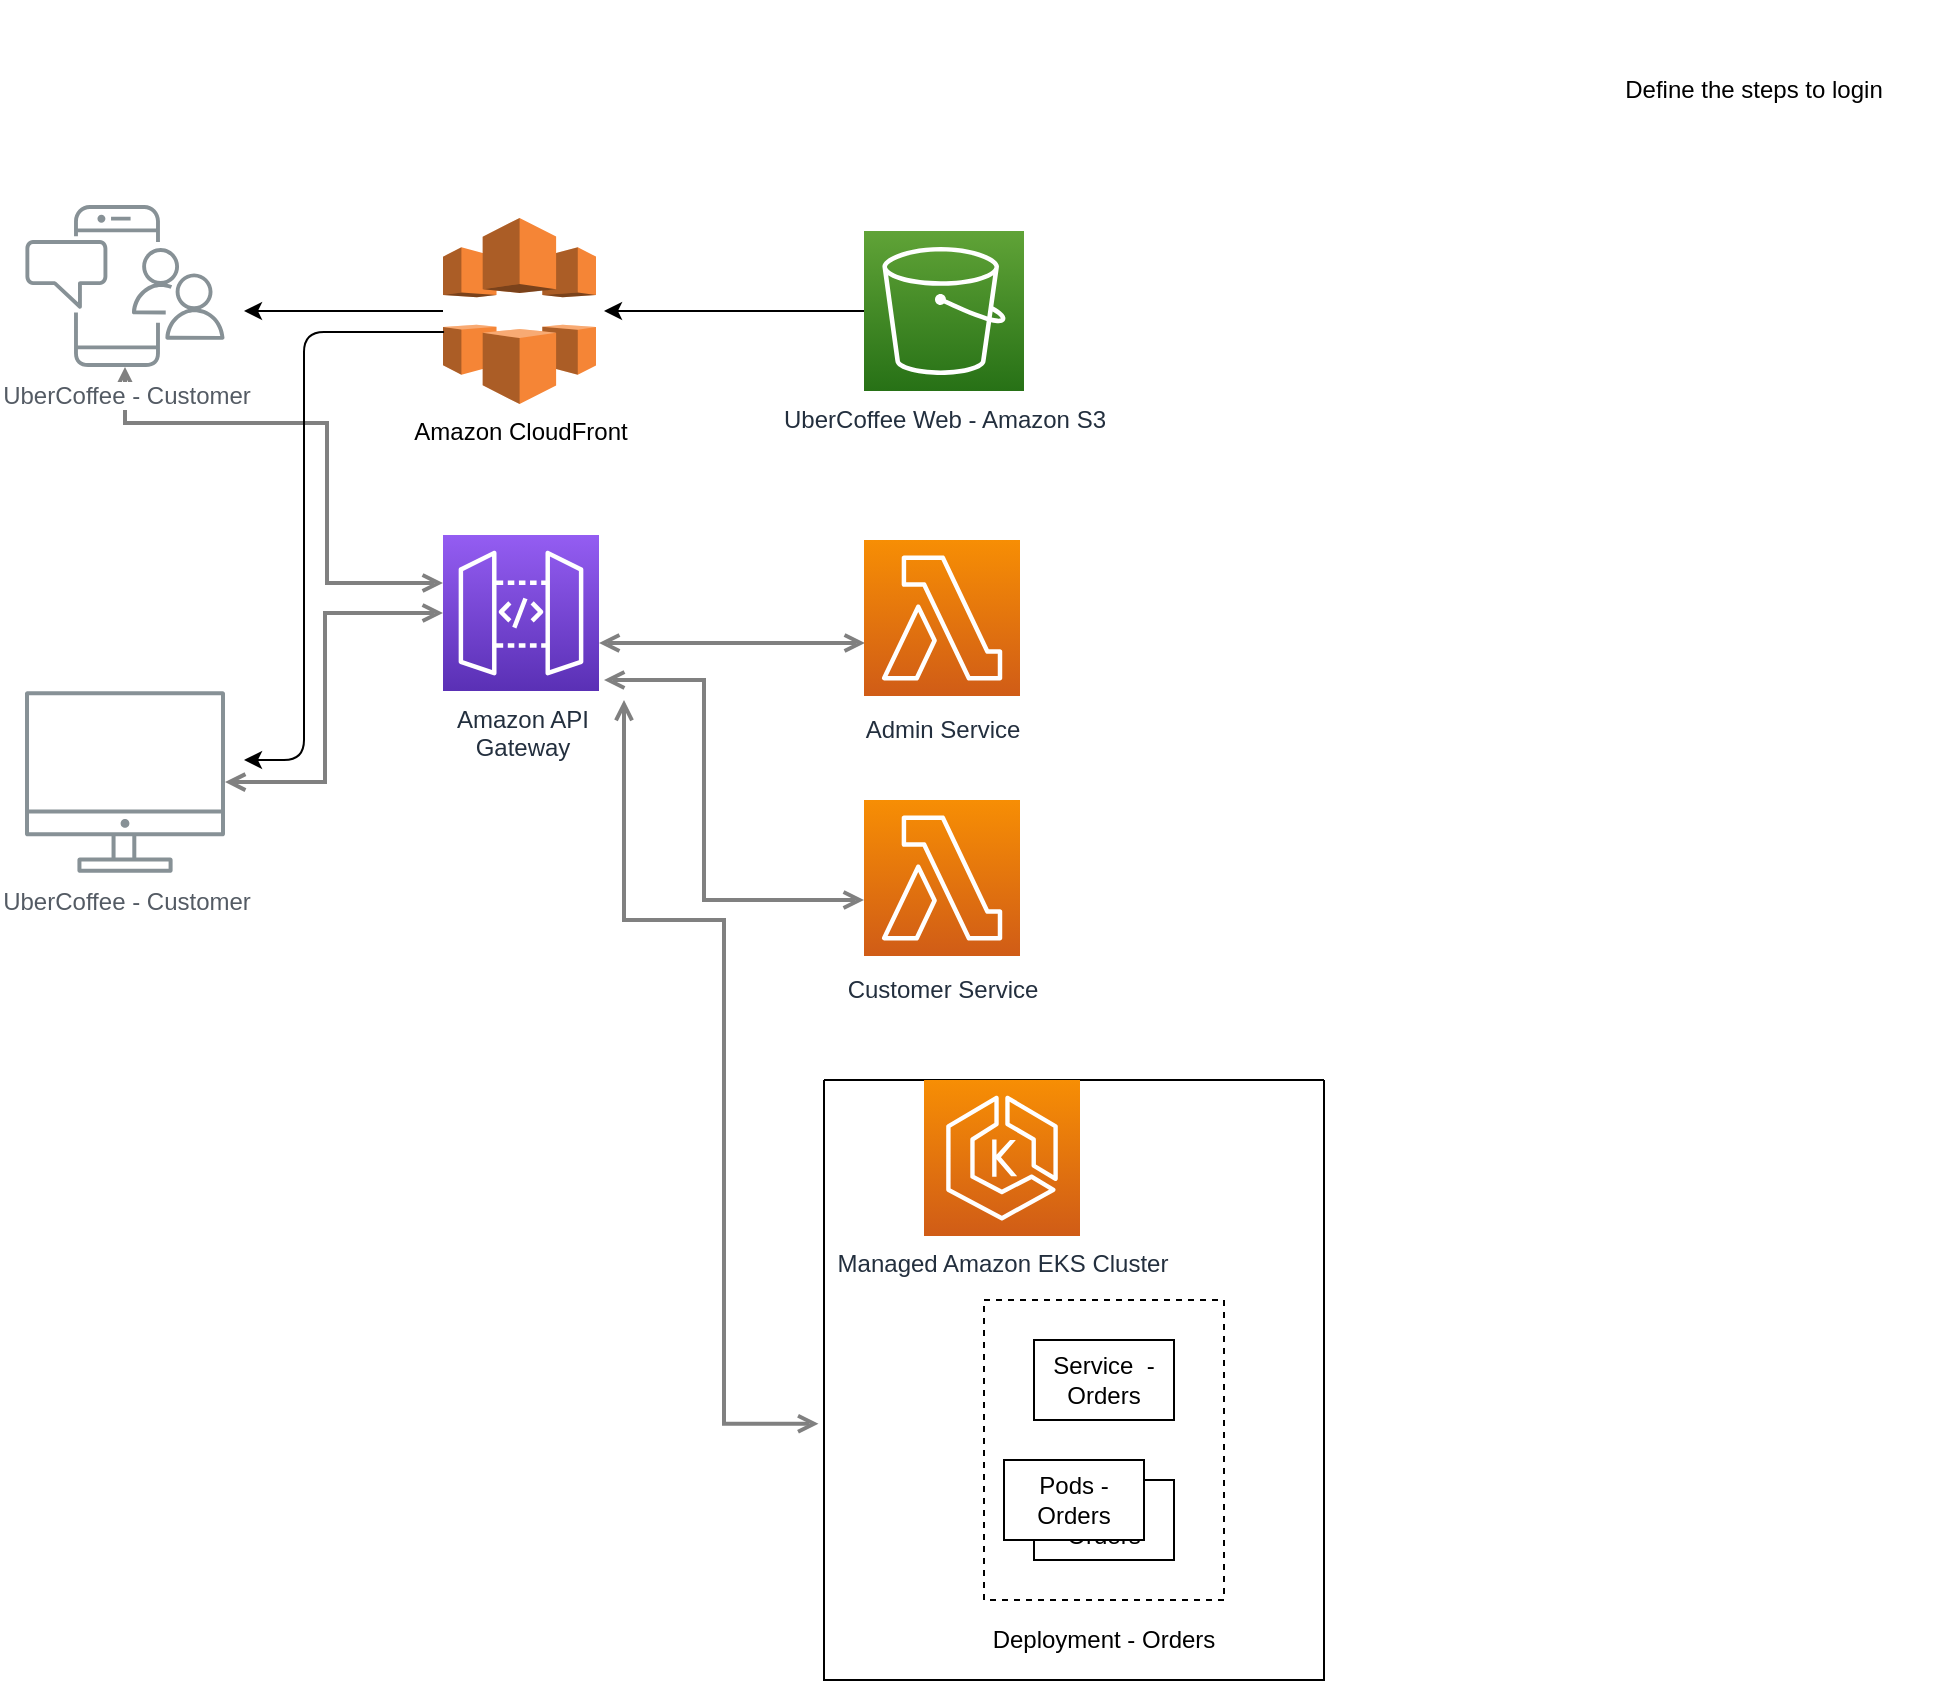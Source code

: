 <mxfile version="14.7.5" type="github">
  <diagram id="Ht1M8jgEwFfnCIfOTk4-" name="Page-1">
    <mxGraphModel dx="782" dy="436" grid="1" gridSize="10" guides="1" tooltips="1" connect="1" arrows="1" fold="1" page="1" pageScale="1" pageWidth="1169" pageHeight="827" math="0" shadow="0">
      <root>
        <mxCell id="0" />
        <mxCell id="1" parent="0" />
        <mxCell id="UEzPUAAOIrF-is8g5C7q-128" style="edgeStyle=orthogonalEdgeStyle;rounded=0;orthogonalLoop=1;jettySize=auto;html=1;startArrow=open;startFill=0;endArrow=open;endFill=0;strokeWidth=2;strokeColor=#808080;" parent="1" source="UEzPUAAOIrF-is8g5C7q-109" target="UEzPUAAOIrF-is8g5C7q-114" edge="1">
          <mxGeometry relative="1" as="geometry">
            <Array as="points">
              <mxPoint x="310.5" y="461.5" />
              <mxPoint x="310.5" y="376.5" />
            </Array>
          </mxGeometry>
        </mxCell>
        <mxCell id="UEzPUAAOIrF-is8g5C7q-127" style="edgeStyle=orthogonalEdgeStyle;rounded=0;orthogonalLoop=1;jettySize=auto;html=1;startArrow=open;startFill=0;endArrow=open;endFill=0;strokeWidth=2;strokeColor=#808080;" parent="1" source="UEzPUAAOIrF-is8g5C7q-110" target="UEzPUAAOIrF-is8g5C7q-114" edge="1">
          <mxGeometry relative="1" as="geometry">
            <Array as="points">
              <mxPoint x="311.5" y="281.5" />
              <mxPoint x="311.5" y="361.5" />
            </Array>
          </mxGeometry>
        </mxCell>
        <mxCell id="UEzPUAAOIrF-is8g5C7q-129" style="edgeStyle=orthogonalEdgeStyle;rounded=0;orthogonalLoop=1;jettySize=auto;html=1;startArrow=open;startFill=0;endArrow=open;endFill=0;strokeWidth=2;strokeColor=#808080;" parent="1" source="UEzPUAAOIrF-is8g5C7q-114" edge="1">
          <mxGeometry relative="1" as="geometry">
            <Array as="points">
              <mxPoint x="510.5" y="391.5" />
              <mxPoint x="510.5" y="391.5" />
            </Array>
            <mxPoint x="580.5" y="391.5" as="targetPoint" />
          </mxGeometry>
        </mxCell>
        <mxCell id="UEzPUAAOIrF-is8g5C7q-109" value="UberCoffee - Customer" style="outlineConnect=0;gradientColor=none;fontColor=#545B64;strokeColor=none;fillColor=#879196;dashed=0;verticalLabelPosition=bottom;verticalAlign=top;align=center;html=1;fontSize=12;fontStyle=0;aspect=fixed;shape=mxgraph.aws4.illustration_desktop;pointerEvents=1;labelBackgroundColor=#ffffff;" parent="1" vertex="1">
          <mxGeometry x="160.5" y="415.5" width="100" height="91" as="geometry" />
        </mxCell>
        <mxCell id="UEzPUAAOIrF-is8g5C7q-110" value="UberCoffee - Customer" style="outlineConnect=0;gradientColor=none;fontColor=#545B64;strokeColor=none;fillColor=#879196;dashed=0;verticalLabelPosition=bottom;verticalAlign=top;align=center;html=1;fontSize=12;fontStyle=0;aspect=fixed;shape=mxgraph.aws4.illustration_notification;pointerEvents=1;labelBackgroundColor=#ffffff;" parent="1" vertex="1">
          <mxGeometry x="160.5" y="172.5" width="100" height="81" as="geometry" />
        </mxCell>
        <mxCell id="UEzPUAAOIrF-is8g5C7q-113" value="Admin Service" style="outlineConnect=0;fontColor=#232F3E;gradientColor=#F78E04;gradientDirection=north;fillColor=#D05C17;strokeColor=#ffffff;dashed=0;verticalLabelPosition=bottom;verticalAlign=top;align=center;html=1;fontSize=12;fontStyle=0;aspect=fixed;shape=mxgraph.aws4.resourceIcon;resIcon=mxgraph.aws4.lambda;labelBackgroundColor=#ffffff;spacingTop=3;" parent="1" vertex="1">
          <mxGeometry x="580" y="340" width="78" height="78" as="geometry" />
        </mxCell>
        <mxCell id="UEzPUAAOIrF-is8g5C7q-114" value="Amazon API&lt;br&gt;Gateway&lt;br&gt;" style="outlineConnect=0;fontColor=#232F3E;gradientColor=#945DF2;gradientDirection=north;fillColor=#5A30B5;strokeColor=#ffffff;dashed=0;verticalLabelPosition=bottom;verticalAlign=top;align=center;html=1;fontSize=12;fontStyle=0;aspect=fixed;shape=mxgraph.aws4.resourceIcon;resIcon=mxgraph.aws4.api_gateway;labelBackgroundColor=#ffffff;" parent="1" vertex="1">
          <mxGeometry x="369.5" y="337.5" width="78" height="78" as="geometry" />
        </mxCell>
        <mxCell id="crM16MoAtf8uoVZ7nCeL-1" value="UberCoffee Web - Amazon S3" style="outlineConnect=0;fontColor=#232F3E;gradientColor=#60A337;gradientDirection=north;fillColor=#277116;strokeColor=#ffffff;dashed=0;verticalLabelPosition=bottom;verticalAlign=top;align=center;html=1;fontSize=12;fontStyle=0;aspect=fixed;shape=mxgraph.aws4.resourceIcon;resIcon=mxgraph.aws4.s3;labelBackgroundColor=#ffffff;" vertex="1" parent="1">
          <mxGeometry x="580" y="185.5" width="80" height="80" as="geometry" />
        </mxCell>
        <mxCell id="crM16MoAtf8uoVZ7nCeL-2" value="Amazon CloudFront" style="outlineConnect=0;dashed=0;verticalLabelPosition=bottom;verticalAlign=top;align=center;html=1;shape=mxgraph.aws3.cloudfront;fillColor=#F58536;gradientColor=none;" vertex="1" parent="1">
          <mxGeometry x="369.5" y="179" width="76.5" height="93" as="geometry" />
        </mxCell>
        <mxCell id="crM16MoAtf8uoVZ7nCeL-3" value="" style="edgeStyle=segmentEdgeStyle;endArrow=classic;html=1;" edge="1" parent="1" source="crM16MoAtf8uoVZ7nCeL-1">
          <mxGeometry width="50" height="50" relative="1" as="geometry">
            <mxPoint x="530.5" y="541.5" as="sourcePoint" />
            <mxPoint x="450" y="226" as="targetPoint" />
          </mxGeometry>
        </mxCell>
        <mxCell id="crM16MoAtf8uoVZ7nCeL-4" value="" style="edgeStyle=segmentEdgeStyle;endArrow=classic;html=1;" edge="1" parent="1" source="crM16MoAtf8uoVZ7nCeL-2">
          <mxGeometry width="50" height="50" relative="1" as="geometry">
            <mxPoint x="518.25" y="261.5" as="sourcePoint" />
            <mxPoint x="270" y="226" as="targetPoint" />
          </mxGeometry>
        </mxCell>
        <mxCell id="crM16MoAtf8uoVZ7nCeL-5" value="Define the steps to login&lt;br&gt;" style="text;html=1;strokeColor=none;fillColor=none;align=center;verticalAlign=middle;whiteSpace=wrap;rounded=0;" vertex="1" parent="1">
          <mxGeometry x="930" y="70" width="190" height="90" as="geometry" />
        </mxCell>
        <mxCell id="crM16MoAtf8uoVZ7nCeL-6" value="Customer Service" style="outlineConnect=0;fontColor=#232F3E;gradientColor=#F78E04;gradientDirection=north;fillColor=#D05C17;strokeColor=#ffffff;dashed=0;verticalLabelPosition=bottom;verticalAlign=top;align=center;html=1;fontSize=12;fontStyle=0;aspect=fixed;shape=mxgraph.aws4.resourceIcon;resIcon=mxgraph.aws4.lambda;labelBackgroundColor=#ffffff;spacingTop=3;" vertex="1" parent="1">
          <mxGeometry x="580" y="470" width="78" height="78" as="geometry" />
        </mxCell>
        <mxCell id="crM16MoAtf8uoVZ7nCeL-7" style="edgeStyle=orthogonalEdgeStyle;rounded=0;orthogonalLoop=1;jettySize=auto;html=1;startArrow=open;startFill=0;endArrow=open;endFill=0;strokeWidth=2;strokeColor=#808080;" edge="1" parent="1" target="crM16MoAtf8uoVZ7nCeL-6">
          <mxGeometry relative="1" as="geometry">
            <Array as="points">
              <mxPoint x="500" y="520" />
            </Array>
            <mxPoint x="450" y="410" as="sourcePoint" />
            <mxPoint x="630.5" y="459" as="targetPoint" />
          </mxGeometry>
        </mxCell>
        <mxCell id="crM16MoAtf8uoVZ7nCeL-9" value="" style="swimlane;startSize=0;" vertex="1" parent="1">
          <mxGeometry x="560" y="610" width="250" height="300" as="geometry" />
        </mxCell>
        <mxCell id="crM16MoAtf8uoVZ7nCeL-8" value="Managed Amazon EKS Cluster" style="points=[[0,0,0],[0.25,0,0],[0.5,0,0],[0.75,0,0],[1,0,0],[0,1,0],[0.25,1,0],[0.5,1,0],[0.75,1,0],[1,1,0],[0,0.25,0],[0,0.5,0],[0,0.75,0],[1,0.25,0],[1,0.5,0],[1,0.75,0]];outlineConnect=0;fontColor=#232F3E;gradientColor=#F78E04;gradientDirection=north;fillColor=#D05C17;strokeColor=#ffffff;dashed=0;verticalLabelPosition=bottom;verticalAlign=top;align=center;html=1;fontSize=12;fontStyle=0;aspect=fixed;shape=mxgraph.aws4.resourceIcon;resIcon=mxgraph.aws4.eks;" vertex="1" parent="crM16MoAtf8uoVZ7nCeL-9">
          <mxGeometry x="50" width="78" height="78" as="geometry" />
        </mxCell>
        <mxCell id="crM16MoAtf8uoVZ7nCeL-10" value="" style="rounded=0;whiteSpace=wrap;html=1;dashed=1;" vertex="1" parent="crM16MoAtf8uoVZ7nCeL-9">
          <mxGeometry x="80" y="110" width="120" height="150" as="geometry" />
        </mxCell>
        <mxCell id="crM16MoAtf8uoVZ7nCeL-11" value="Deployment - Orders" style="text;html=1;strokeColor=none;fillColor=none;align=center;verticalAlign=middle;whiteSpace=wrap;rounded=0;dashed=1;" vertex="1" parent="crM16MoAtf8uoVZ7nCeL-9">
          <mxGeometry x="70" y="270" width="140" height="20" as="geometry" />
        </mxCell>
        <mxCell id="crM16MoAtf8uoVZ7nCeL-12" value="Pods - Orders" style="rounded=0;whiteSpace=wrap;html=1;" vertex="1" parent="crM16MoAtf8uoVZ7nCeL-9">
          <mxGeometry x="105" y="200" width="70" height="40" as="geometry" />
        </mxCell>
        <mxCell id="crM16MoAtf8uoVZ7nCeL-13" value="Pods - Orders" style="rounded=0;whiteSpace=wrap;html=1;" vertex="1" parent="crM16MoAtf8uoVZ7nCeL-9">
          <mxGeometry x="90" y="190" width="70" height="40" as="geometry" />
        </mxCell>
        <mxCell id="crM16MoAtf8uoVZ7nCeL-14" value="Service&amp;nbsp; - Orders" style="rounded=0;whiteSpace=wrap;html=1;" vertex="1" parent="crM16MoAtf8uoVZ7nCeL-9">
          <mxGeometry x="105" y="130" width="70" height="40" as="geometry" />
        </mxCell>
        <mxCell id="crM16MoAtf8uoVZ7nCeL-15" style="edgeStyle=orthogonalEdgeStyle;rounded=0;orthogonalLoop=1;jettySize=auto;html=1;startArrow=open;startFill=0;endArrow=open;endFill=0;strokeWidth=2;strokeColor=#808080;entryX=-0.011;entryY=0.573;entryDx=0;entryDy=0;entryPerimeter=0;" edge="1" parent="1" target="crM16MoAtf8uoVZ7nCeL-9">
          <mxGeometry relative="1" as="geometry">
            <Array as="points">
              <mxPoint x="460" y="530" />
              <mxPoint x="510" y="530" />
              <mxPoint x="510" y="782" />
            </Array>
            <mxPoint x="460" y="420" as="sourcePoint" />
            <mxPoint x="590" y="530" as="targetPoint" />
          </mxGeometry>
        </mxCell>
        <mxCell id="crM16MoAtf8uoVZ7nCeL-16" value="" style="edgeStyle=segmentEdgeStyle;endArrow=classic;html=1;exitX=0.007;exitY=0.613;exitDx=0;exitDy=0;exitPerimeter=0;" edge="1" parent="1" source="crM16MoAtf8uoVZ7nCeL-2">
          <mxGeometry width="50" height="50" relative="1" as="geometry">
            <mxPoint x="360" y="236" as="sourcePoint" />
            <mxPoint x="270" y="450" as="targetPoint" />
            <Array as="points">
              <mxPoint x="300" y="236" />
              <mxPoint x="300" y="450" />
            </Array>
          </mxGeometry>
        </mxCell>
      </root>
    </mxGraphModel>
  </diagram>
</mxfile>
